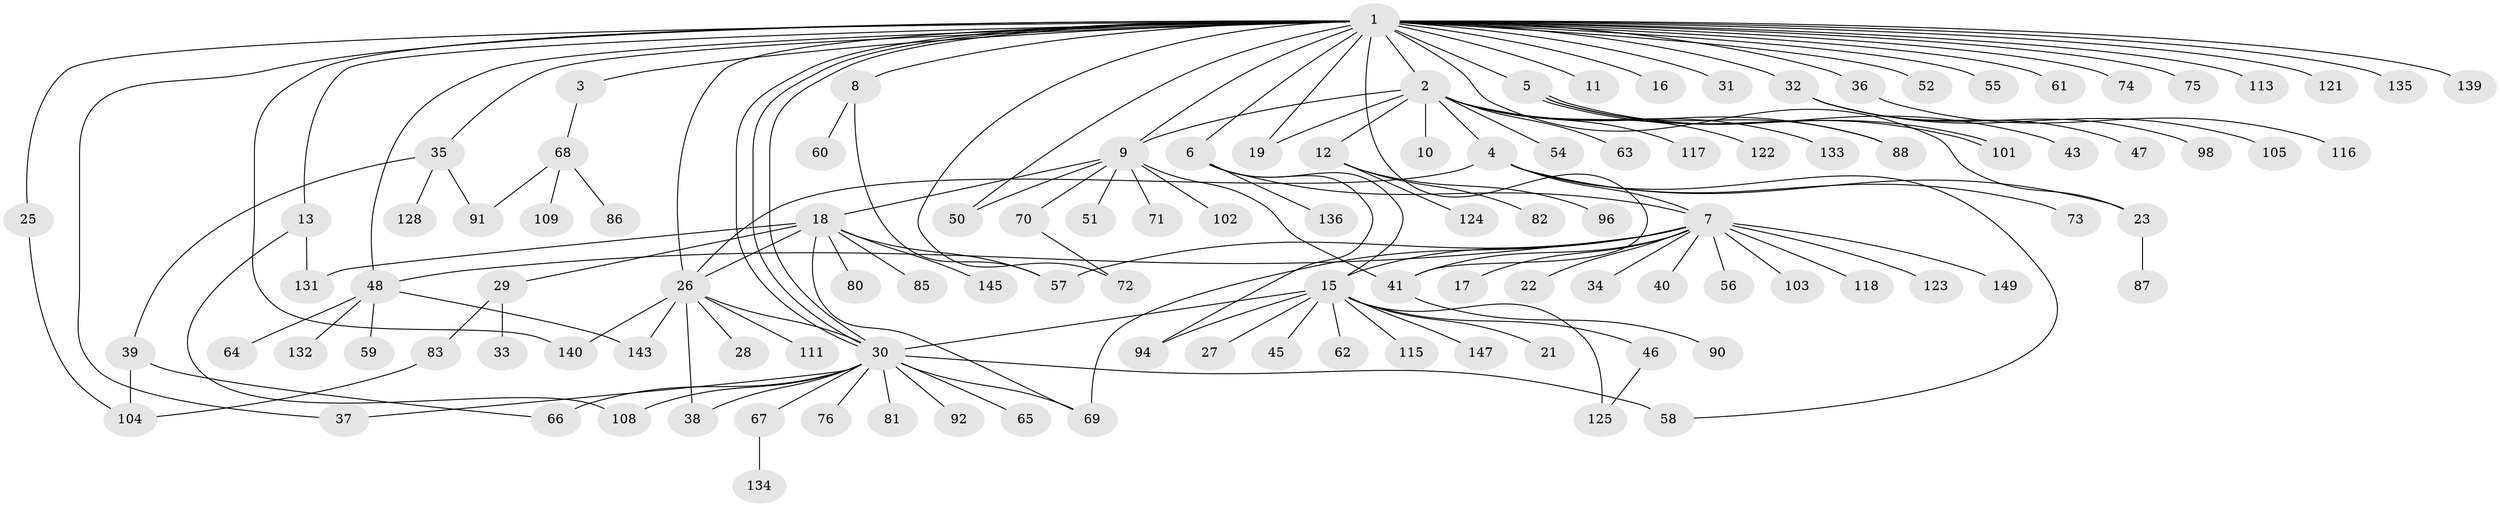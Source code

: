 // original degree distribution, {33: 0.006711409395973154, 13: 0.006711409395973154, 2: 0.2080536912751678, 7: 0.006711409395973154, 5: 0.040268456375838924, 17: 0.006711409395973154, 4: 0.04697986577181208, 8: 0.006711409395973154, 1: 0.5436241610738255, 3: 0.09395973154362416, 12: 0.006711409395973154, 10: 0.020134228187919462, 11: 0.006711409395973154}
// Generated by graph-tools (version 1.1) at 2025/41/03/06/25 10:41:48]
// undirected, 114 vertices, 148 edges
graph export_dot {
graph [start="1"]
  node [color=gray90,style=filled];
  1 [super="+24"];
  2 [super="+42"];
  3;
  4 [super="+112"];
  5;
  6 [super="+99"];
  7 [super="+138"];
  8 [super="+142"];
  9 [super="+120"];
  10;
  11;
  12 [super="+14"];
  13;
  15 [super="+20"];
  16;
  17;
  18 [super="+95"];
  19;
  21 [super="+53"];
  22;
  23 [super="+78"];
  25 [super="+97"];
  26 [super="+89"];
  27;
  28;
  29;
  30 [super="+44"];
  31;
  32;
  33;
  34;
  35 [super="+126"];
  36;
  37 [super="+84"];
  38;
  39;
  40;
  41 [super="+148"];
  43;
  45;
  46 [super="+119"];
  47 [super="+77"];
  48 [super="+49"];
  50;
  51;
  52;
  54;
  55;
  56;
  57 [super="+93"];
  58 [super="+137"];
  59;
  60;
  61 [super="+100"];
  62;
  63;
  64;
  65;
  66 [super="+146"];
  67 [super="+106"];
  68 [super="+144"];
  69;
  70 [super="+79"];
  71 [super="+114"];
  72;
  73;
  74;
  75;
  76;
  80;
  81;
  82;
  83 [super="+129"];
  85;
  86;
  87;
  88;
  90;
  91;
  92;
  94 [super="+130"];
  96;
  98;
  101 [super="+107"];
  102;
  103;
  104 [super="+127"];
  105 [super="+110"];
  108 [super="+141"];
  109;
  111;
  113;
  115;
  116;
  117;
  118;
  121;
  122;
  123;
  124;
  125;
  128;
  131;
  132;
  133;
  134;
  135;
  136;
  139;
  140;
  143;
  145;
  147;
  149;
  1 -- 2;
  1 -- 3;
  1 -- 5;
  1 -- 6;
  1 -- 8;
  1 -- 9;
  1 -- 11;
  1 -- 13;
  1 -- 16;
  1 -- 19;
  1 -- 23;
  1 -- 25;
  1 -- 26;
  1 -- 30;
  1 -- 30;
  1 -- 30;
  1 -- 31;
  1 -- 35;
  1 -- 36;
  1 -- 37;
  1 -- 50;
  1 -- 52;
  1 -- 55;
  1 -- 61;
  1 -- 72;
  1 -- 74;
  1 -- 75;
  1 -- 113;
  1 -- 121;
  1 -- 135;
  1 -- 139;
  1 -- 140;
  1 -- 32;
  1 -- 48;
  1 -- 41;
  2 -- 4;
  2 -- 10;
  2 -- 12;
  2 -- 19;
  2 -- 54;
  2 -- 63;
  2 -- 88;
  2 -- 117;
  2 -- 122;
  2 -- 133;
  2 -- 9;
  3 -- 68;
  4 -- 7;
  4 -- 23;
  4 -- 26;
  4 -- 58;
  4 -- 73;
  5 -- 43;
  5 -- 88;
  5 -- 101;
  5 -- 101;
  6 -- 15;
  6 -- 94;
  6 -- 136;
  6 -- 7;
  7 -- 17;
  7 -- 22;
  7 -- 34;
  7 -- 40;
  7 -- 56;
  7 -- 57;
  7 -- 69;
  7 -- 103;
  7 -- 118;
  7 -- 123;
  7 -- 149;
  7 -- 48;
  7 -- 15;
  7 -- 41;
  8 -- 57;
  8 -- 60;
  9 -- 18;
  9 -- 41;
  9 -- 51;
  9 -- 70;
  9 -- 71;
  9 -- 102;
  9 -- 50;
  12 -- 82;
  12 -- 124;
  12 -- 96;
  13 -- 108;
  13 -- 131;
  15 -- 21;
  15 -- 27;
  15 -- 45;
  15 -- 46;
  15 -- 62;
  15 -- 94;
  15 -- 115;
  15 -- 125;
  15 -- 147;
  15 -- 30;
  18 -- 26;
  18 -- 29;
  18 -- 69;
  18 -- 80;
  18 -- 85;
  18 -- 131;
  18 -- 145;
  18 -- 57;
  23 -- 87;
  25 -- 104;
  26 -- 28;
  26 -- 30;
  26 -- 38;
  26 -- 111;
  26 -- 140;
  26 -- 143;
  29 -- 33;
  29 -- 83;
  30 -- 58 [weight=2];
  30 -- 65;
  30 -- 67 [weight=2];
  30 -- 76;
  30 -- 66 [weight=2];
  30 -- 69;
  30 -- 38;
  30 -- 108;
  30 -- 81;
  30 -- 92;
  30 -- 37;
  32 -- 47;
  32 -- 98;
  32 -- 105;
  35 -- 39;
  35 -- 91;
  35 -- 128;
  36 -- 116;
  39 -- 66;
  39 -- 104;
  41 -- 90;
  46 -- 125;
  48 -- 143;
  48 -- 64;
  48 -- 132;
  48 -- 59;
  67 -- 134;
  68 -- 86;
  68 -- 91;
  68 -- 109;
  70 -- 72;
  83 -- 104;
}
